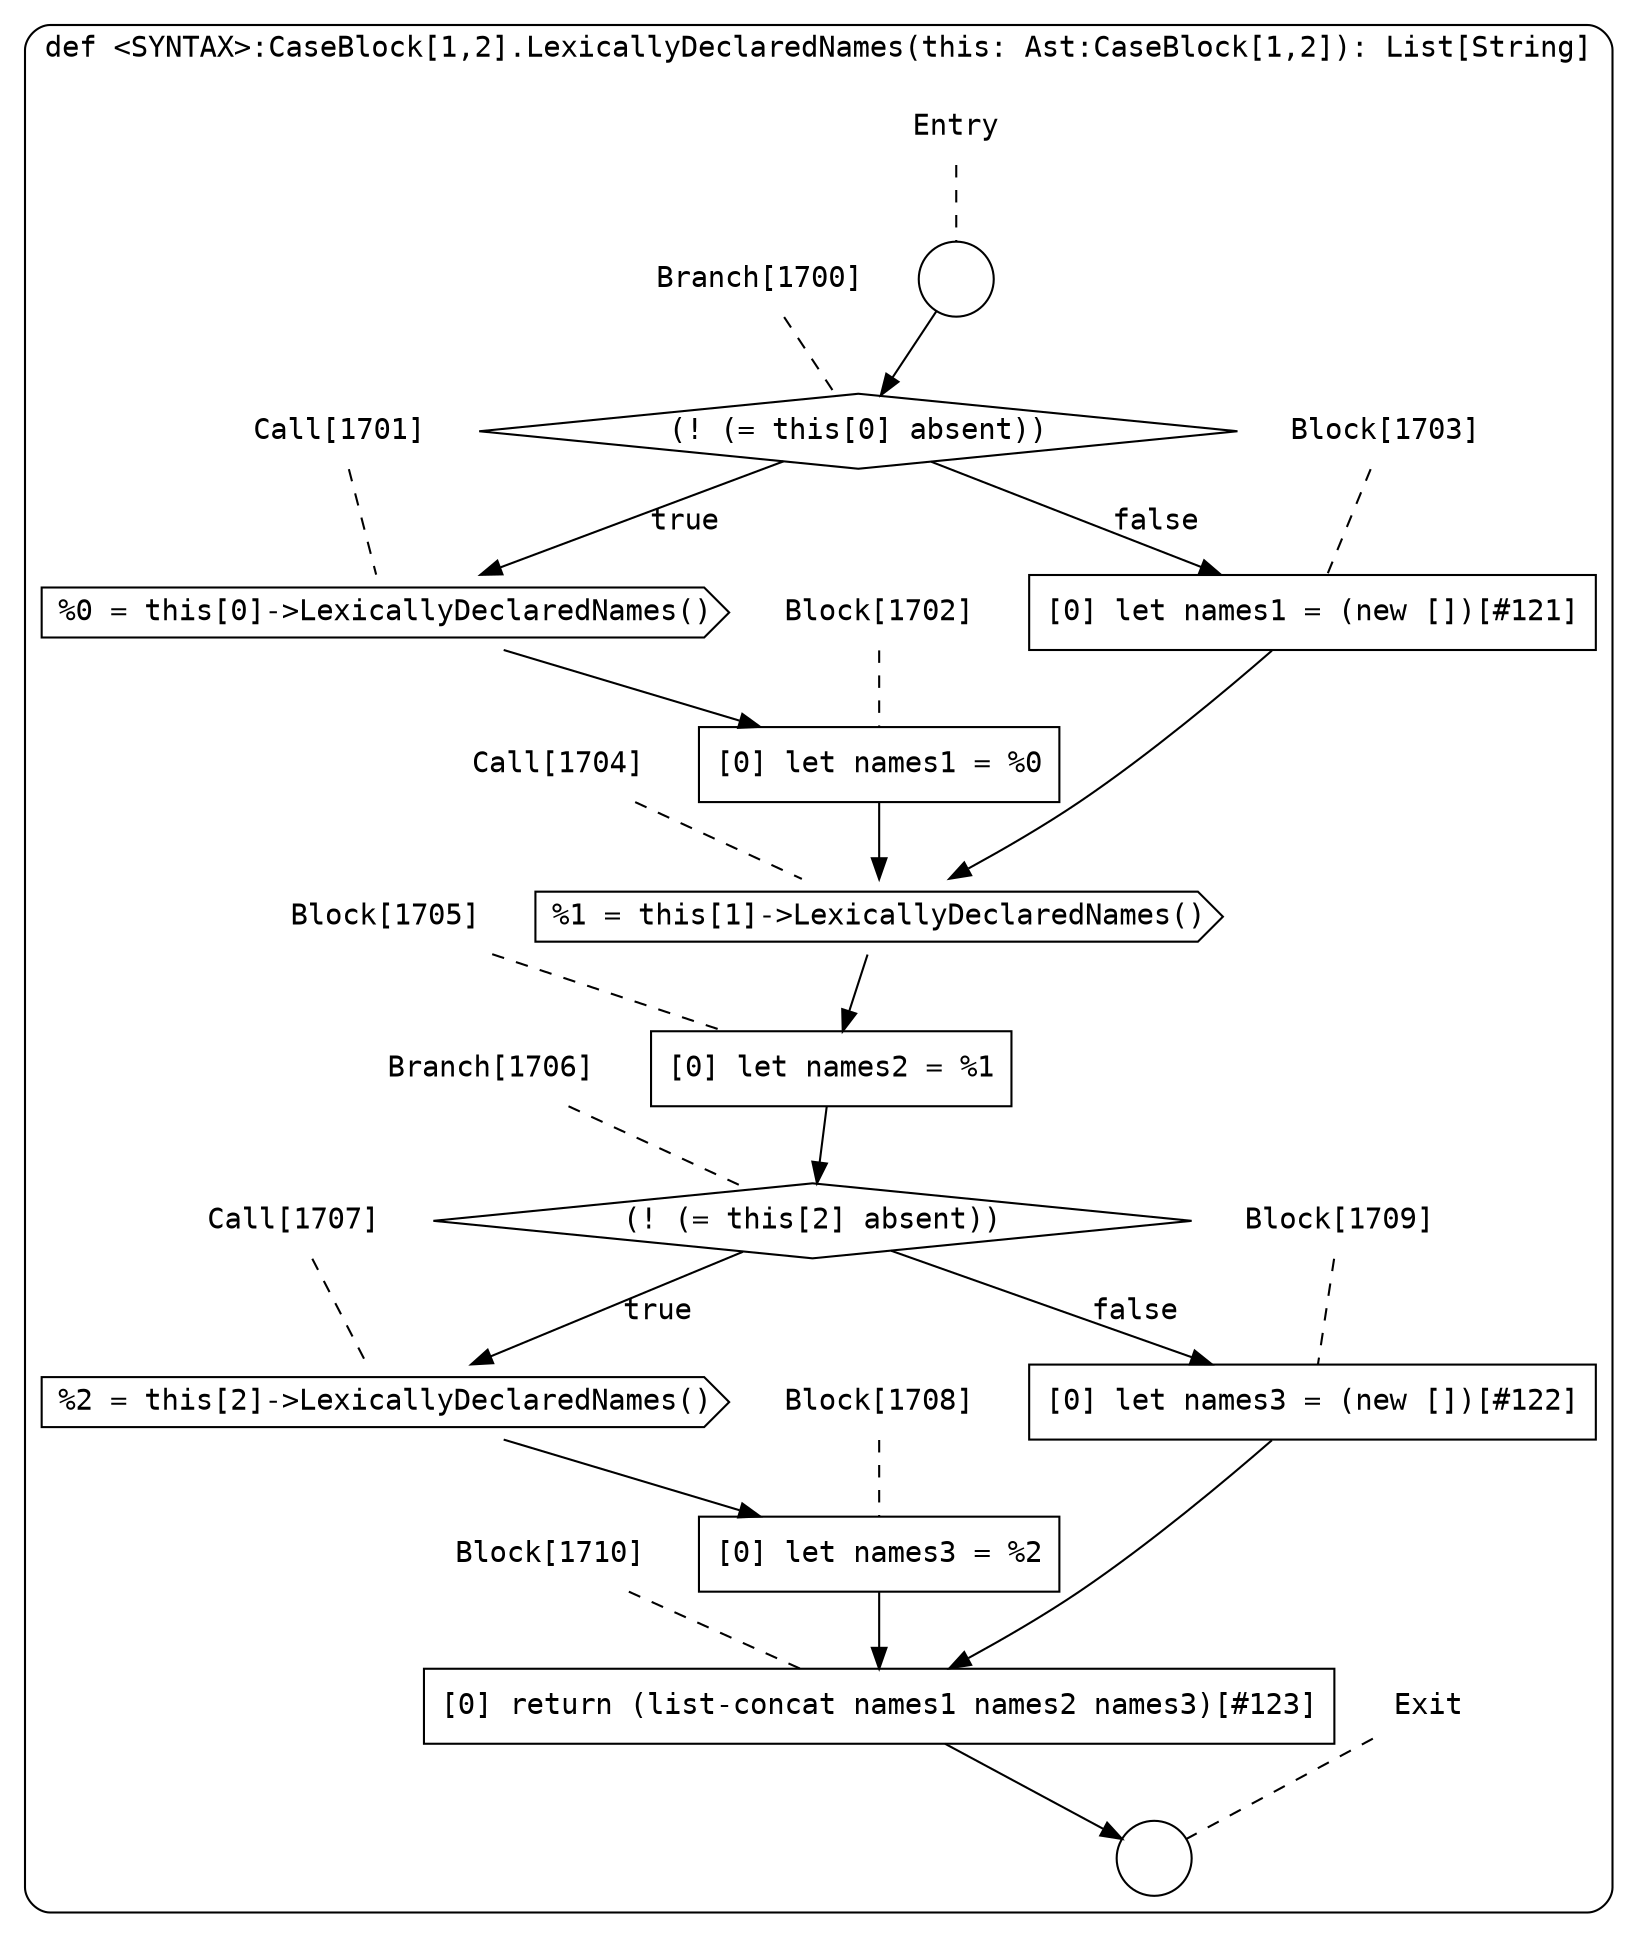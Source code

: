 digraph {
  graph [fontname = "Consolas"]
  node [fontname = "Consolas"]
  edge [fontname = "Consolas"]
  subgraph cluster263 {
    label = "def <SYNTAX>:CaseBlock[1,2].LexicallyDeclaredNames(this: Ast:CaseBlock[1,2]): List[String]"
    style = rounded
    cluster263_entry_name [shape=none, label=<<font color="black">Entry</font>>]
    cluster263_entry_name -> cluster263_entry [arrowhead=none, color="black", style=dashed]
    cluster263_entry [shape=circle label=" " color="black" fillcolor="white" style=filled]
    cluster263_entry -> node1700 [color="black"]
    cluster263_exit_name [shape=none, label=<<font color="black">Exit</font>>]
    cluster263_exit_name -> cluster263_exit [arrowhead=none, color="black", style=dashed]
    cluster263_exit [shape=circle label=" " color="black" fillcolor="white" style=filled]
    node1700_name [shape=none, label=<<font color="black">Branch[1700]</font>>]
    node1700_name -> node1700 [arrowhead=none, color="black", style=dashed]
    node1700 [shape=diamond, label=<<font color="black">(! (= this[0] absent))</font>> color="black" fillcolor="white", style=filled]
    node1700 -> node1701 [label=<<font color="black">true</font>> color="black"]
    node1700 -> node1703 [label=<<font color="black">false</font>> color="black"]
    node1701_name [shape=none, label=<<font color="black">Call[1701]</font>>]
    node1701_name -> node1701 [arrowhead=none, color="black", style=dashed]
    node1701 [shape=cds, label=<<font color="black">%0 = this[0]-&gt;LexicallyDeclaredNames()</font>> color="black" fillcolor="white", style=filled]
    node1701 -> node1702 [color="black"]
    node1703_name [shape=none, label=<<font color="black">Block[1703]</font>>]
    node1703_name -> node1703 [arrowhead=none, color="black", style=dashed]
    node1703 [shape=box, label=<<font color="black">[0] let names1 = (new [])[#121]<BR ALIGN="LEFT"/></font>> color="black" fillcolor="white", style=filled]
    node1703 -> node1704 [color="black"]
    node1702_name [shape=none, label=<<font color="black">Block[1702]</font>>]
    node1702_name -> node1702 [arrowhead=none, color="black", style=dashed]
    node1702 [shape=box, label=<<font color="black">[0] let names1 = %0<BR ALIGN="LEFT"/></font>> color="black" fillcolor="white", style=filled]
    node1702 -> node1704 [color="black"]
    node1704_name [shape=none, label=<<font color="black">Call[1704]</font>>]
    node1704_name -> node1704 [arrowhead=none, color="black", style=dashed]
    node1704 [shape=cds, label=<<font color="black">%1 = this[1]-&gt;LexicallyDeclaredNames()</font>> color="black" fillcolor="white", style=filled]
    node1704 -> node1705 [color="black"]
    node1705_name [shape=none, label=<<font color="black">Block[1705]</font>>]
    node1705_name -> node1705 [arrowhead=none, color="black", style=dashed]
    node1705 [shape=box, label=<<font color="black">[0] let names2 = %1<BR ALIGN="LEFT"/></font>> color="black" fillcolor="white", style=filled]
    node1705 -> node1706 [color="black"]
    node1706_name [shape=none, label=<<font color="black">Branch[1706]</font>>]
    node1706_name -> node1706 [arrowhead=none, color="black", style=dashed]
    node1706 [shape=diamond, label=<<font color="black">(! (= this[2] absent))</font>> color="black" fillcolor="white", style=filled]
    node1706 -> node1707 [label=<<font color="black">true</font>> color="black"]
    node1706 -> node1709 [label=<<font color="black">false</font>> color="black"]
    node1707_name [shape=none, label=<<font color="black">Call[1707]</font>>]
    node1707_name -> node1707 [arrowhead=none, color="black", style=dashed]
    node1707 [shape=cds, label=<<font color="black">%2 = this[2]-&gt;LexicallyDeclaredNames()</font>> color="black" fillcolor="white", style=filled]
    node1707 -> node1708 [color="black"]
    node1709_name [shape=none, label=<<font color="black">Block[1709]</font>>]
    node1709_name -> node1709 [arrowhead=none, color="black", style=dashed]
    node1709 [shape=box, label=<<font color="black">[0] let names3 = (new [])[#122]<BR ALIGN="LEFT"/></font>> color="black" fillcolor="white", style=filled]
    node1709 -> node1710 [color="black"]
    node1708_name [shape=none, label=<<font color="black">Block[1708]</font>>]
    node1708_name -> node1708 [arrowhead=none, color="black", style=dashed]
    node1708 [shape=box, label=<<font color="black">[0] let names3 = %2<BR ALIGN="LEFT"/></font>> color="black" fillcolor="white", style=filled]
    node1708 -> node1710 [color="black"]
    node1710_name [shape=none, label=<<font color="black">Block[1710]</font>>]
    node1710_name -> node1710 [arrowhead=none, color="black", style=dashed]
    node1710 [shape=box, label=<<font color="black">[0] return (list-concat names1 names2 names3)[#123]<BR ALIGN="LEFT"/></font>> color="black" fillcolor="white", style=filled]
    node1710 -> cluster263_exit [color="black"]
  }
}
